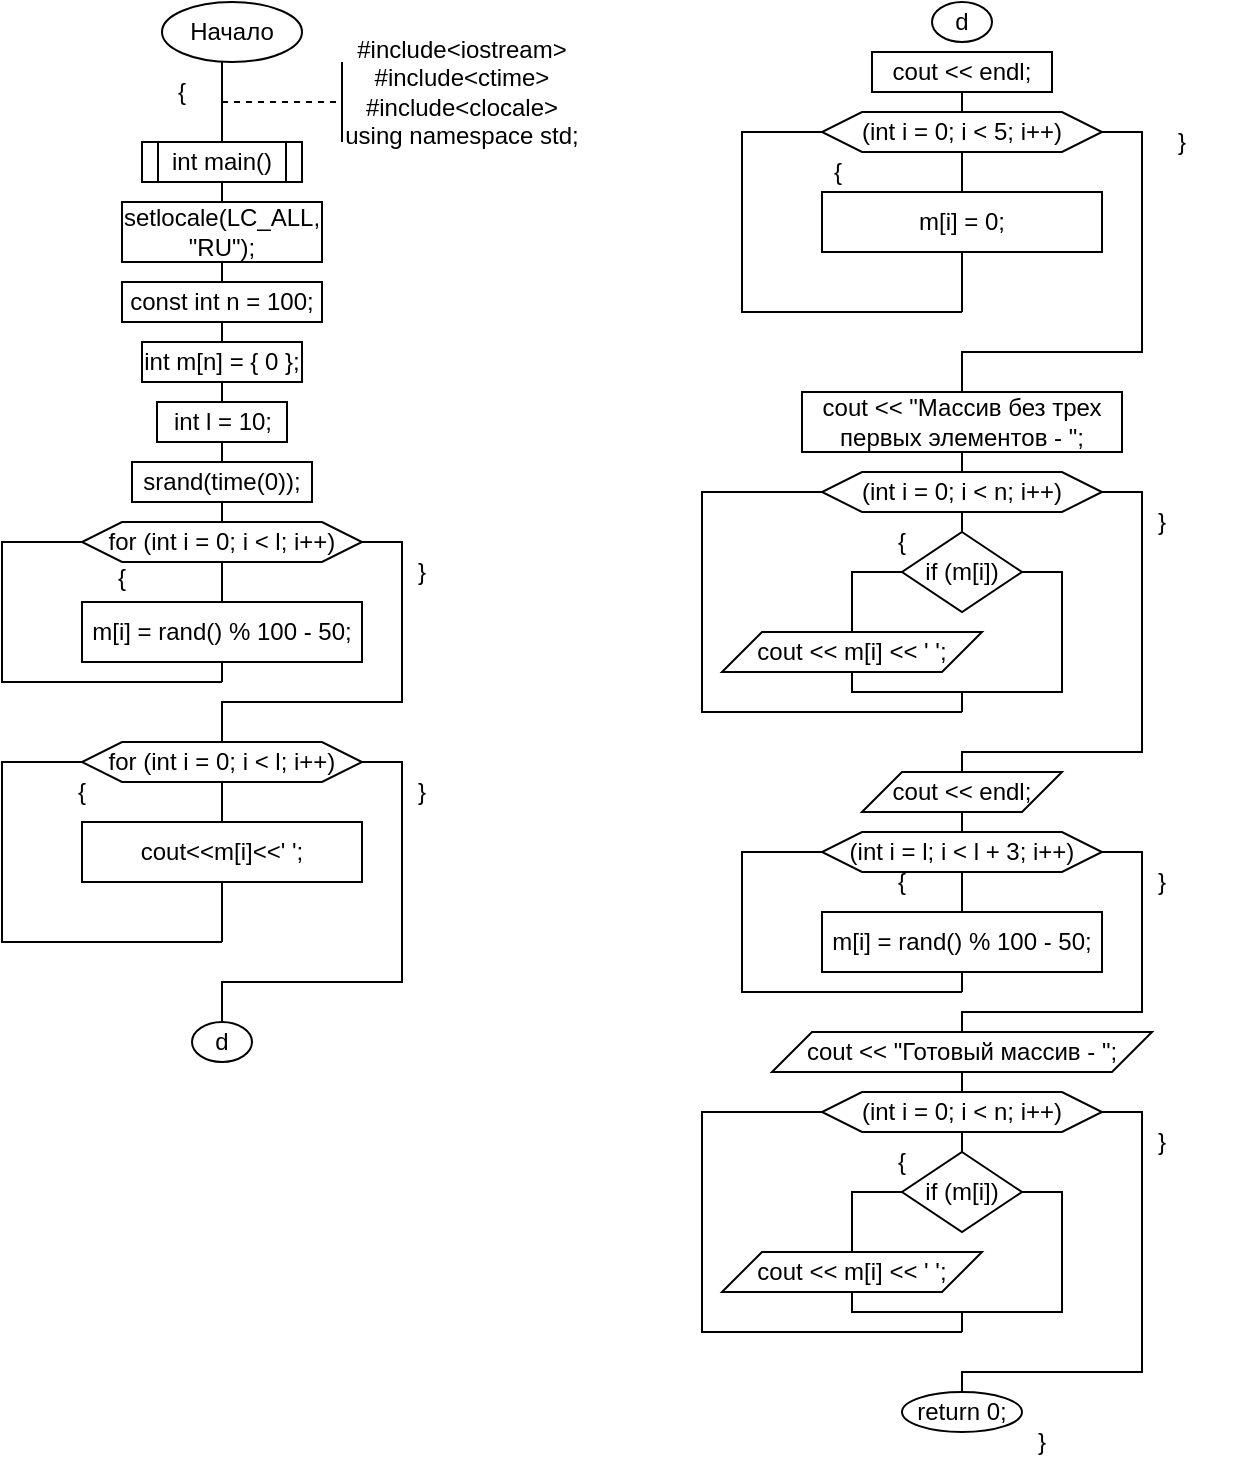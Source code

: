 <mxfile version="24.7.17">
  <diagram name="Страница — 1" id="JKsmF58P-N2FvJ58btDo">
    <mxGraphModel dx="733" dy="695" grid="1" gridSize="10" guides="1" tooltips="1" connect="1" arrows="1" fold="1" page="1" pageScale="1" pageWidth="827" pageHeight="1169" math="0" shadow="0">
      <root>
        <mxCell id="0" />
        <mxCell id="1" parent="0" />
        <mxCell id="zaHKX6jYzqheSsR3hmLt-51" value="" style="endArrow=none;html=1;rounded=0;entryX=0.5;entryY=1;entryDx=0;entryDy=0;" edge="1" parent="1" target="zaHKX6jYzqheSsR3hmLt-46">
          <mxGeometry width="50" height="50" relative="1" as="geometry">
            <mxPoint x="640" y="505" as="sourcePoint" />
            <mxPoint x="670" y="375" as="targetPoint" />
          </mxGeometry>
        </mxCell>
        <mxCell id="zaHKX6jYzqheSsR3hmLt-22" value="" style="endArrow=none;html=1;rounded=0;entryX=0.5;entryY=1;entryDx=0;entryDy=0;" edge="1" parent="1" target="zaHKX6jYzqheSsR3hmLt-18">
          <mxGeometry width="50" height="50" relative="1" as="geometry">
            <mxPoint x="270" y="480" as="sourcePoint" />
            <mxPoint x="290" y="430" as="targetPoint" />
          </mxGeometry>
        </mxCell>
        <mxCell id="zaHKX6jYzqheSsR3hmLt-2" value="" style="endArrow=none;html=1;rounded=0;entryX=0.5;entryY=1;entryDx=0;entryDy=0;" edge="1" parent="1">
          <mxGeometry width="50" height="50" relative="1" as="geometry">
            <mxPoint x="270" y="350" as="sourcePoint" />
            <mxPoint x="270" y="40" as="targetPoint" />
          </mxGeometry>
        </mxCell>
        <mxCell id="zaHKX6jYzqheSsR3hmLt-1" value="Начало" style="ellipse;whiteSpace=wrap;html=1;" vertex="1" parent="1">
          <mxGeometry x="240" y="10" width="70" height="30" as="geometry" />
        </mxCell>
        <mxCell id="zaHKX6jYzqheSsR3hmLt-5" value="" style="endArrow=none;dashed=1;html=1;rounded=0;" edge="1" parent="1">
          <mxGeometry width="50" height="50" relative="1" as="geometry">
            <mxPoint x="270" y="60" as="sourcePoint" />
            <mxPoint x="330" y="60" as="targetPoint" />
          </mxGeometry>
        </mxCell>
        <mxCell id="zaHKX6jYzqheSsR3hmLt-6" value="" style="endArrow=none;html=1;rounded=0;" edge="1" parent="1">
          <mxGeometry width="50" height="50" relative="1" as="geometry">
            <mxPoint x="330" y="80" as="sourcePoint" />
            <mxPoint x="330" y="40" as="targetPoint" />
          </mxGeometry>
        </mxCell>
        <mxCell id="zaHKX6jYzqheSsR3hmLt-7" value="#include&amp;lt;iostream&amp;gt;&lt;br&gt;#include&amp;lt;ctime&amp;gt;&lt;br&gt;#include&amp;lt;clocale&amp;gt;&lt;br&gt;using namespace std;" style="text;html=1;align=center;verticalAlign=middle;whiteSpace=wrap;rounded=0;" vertex="1" parent="1">
          <mxGeometry x="280" y="40" width="220" height="30" as="geometry" />
        </mxCell>
        <mxCell id="zaHKX6jYzqheSsR3hmLt-8" value="int main()" style="shape=process;whiteSpace=wrap;html=1;backgroundOutline=1;" vertex="1" parent="1">
          <mxGeometry x="230" y="80" width="80" height="20" as="geometry" />
        </mxCell>
        <mxCell id="zaHKX6jYzqheSsR3hmLt-9" value="setlocale(LC_ALL, &quot;RU&quot;);" style="rounded=0;whiteSpace=wrap;html=1;" vertex="1" parent="1">
          <mxGeometry x="220" y="110" width="100" height="30" as="geometry" />
        </mxCell>
        <mxCell id="zaHKX6jYzqheSsR3hmLt-10" value="const int n = 100;" style="rounded=0;whiteSpace=wrap;html=1;" vertex="1" parent="1">
          <mxGeometry x="220" y="150" width="100" height="20" as="geometry" />
        </mxCell>
        <mxCell id="zaHKX6jYzqheSsR3hmLt-11" value="int m[n] = { 0 };" style="rounded=0;whiteSpace=wrap;html=1;" vertex="1" parent="1">
          <mxGeometry x="230" y="180" width="80" height="20" as="geometry" />
        </mxCell>
        <mxCell id="zaHKX6jYzqheSsR3hmLt-12" value="int l = 10;" style="rounded=0;whiteSpace=wrap;html=1;" vertex="1" parent="1">
          <mxGeometry x="237.5" y="210" width="65" height="20" as="geometry" />
        </mxCell>
        <mxCell id="zaHKX6jYzqheSsR3hmLt-13" value="srand(time(0));" style="rounded=0;whiteSpace=wrap;html=1;" vertex="1" parent="1">
          <mxGeometry x="225" y="240" width="90" height="20" as="geometry" />
        </mxCell>
        <mxCell id="zaHKX6jYzqheSsR3hmLt-14" value="for (int i = 0; i &lt; l; i++)" style="shape=hexagon;perimeter=hexagonPerimeter2;whiteSpace=wrap;html=1;fixedSize=1;" vertex="1" parent="1">
          <mxGeometry x="200" y="270" width="140" height="20" as="geometry" />
        </mxCell>
        <mxCell id="zaHKX6jYzqheSsR3hmLt-15" value="m[i] = rand() % 100 - 50;" style="rounded=0;whiteSpace=wrap;html=1;" vertex="1" parent="1">
          <mxGeometry x="200" y="310" width="140" height="30" as="geometry" />
        </mxCell>
        <mxCell id="zaHKX6jYzqheSsR3hmLt-16" value="" style="endArrow=none;html=1;rounded=0;exitX=0;exitY=0.5;exitDx=0;exitDy=0;" edge="1" parent="1" source="zaHKX6jYzqheSsR3hmLt-14">
          <mxGeometry width="50" height="50" relative="1" as="geometry">
            <mxPoint x="200" y="380" as="sourcePoint" />
            <mxPoint x="270" y="350" as="targetPoint" />
            <Array as="points">
              <mxPoint x="160" y="280" />
              <mxPoint x="160" y="350" />
            </Array>
          </mxGeometry>
        </mxCell>
        <mxCell id="zaHKX6jYzqheSsR3hmLt-17" value="" style="endArrow=none;html=1;rounded=0;entryX=1;entryY=0.5;entryDx=0;entryDy=0;exitX=0.5;exitY=0;exitDx=0;exitDy=0;" edge="1" parent="1" source="zaHKX6jYzqheSsR3hmLt-18" target="zaHKX6jYzqheSsR3hmLt-14">
          <mxGeometry width="50" height="50" relative="1" as="geometry">
            <mxPoint x="270" y="410" as="sourcePoint" />
            <mxPoint x="330" y="340" as="targetPoint" />
            <Array as="points">
              <mxPoint x="270" y="360" />
              <mxPoint x="360" y="360" />
              <mxPoint x="360" y="280" />
            </Array>
          </mxGeometry>
        </mxCell>
        <mxCell id="zaHKX6jYzqheSsR3hmLt-18" value="for (int i = 0; i &lt; l; i++)" style="shape=hexagon;perimeter=hexagonPerimeter2;whiteSpace=wrap;html=1;fixedSize=1;" vertex="1" parent="1">
          <mxGeometry x="200" y="380" width="140" height="20" as="geometry" />
        </mxCell>
        <mxCell id="zaHKX6jYzqheSsR3hmLt-19" value="cout&amp;lt;&amp;lt;m[i]&amp;lt;&amp;lt;&#39; &#39;;" style="rounded=0;whiteSpace=wrap;html=1;" vertex="1" parent="1">
          <mxGeometry x="200" y="420" width="140" height="30" as="geometry" />
        </mxCell>
        <mxCell id="zaHKX6jYzqheSsR3hmLt-20" value="" style="endArrow=none;html=1;rounded=0;exitX=0;exitY=0.5;exitDx=0;exitDy=0;" edge="1" parent="1" source="zaHKX6jYzqheSsR3hmLt-18">
          <mxGeometry width="50" height="50" relative="1" as="geometry">
            <mxPoint x="200" y="490" as="sourcePoint" />
            <mxPoint x="270" y="480" as="targetPoint" />
            <Array as="points">
              <mxPoint x="160" y="390" />
              <mxPoint x="160" y="480" />
            </Array>
          </mxGeometry>
        </mxCell>
        <mxCell id="zaHKX6jYzqheSsR3hmLt-21" value="" style="endArrow=none;html=1;rounded=0;entryX=1;entryY=0.5;entryDx=0;entryDy=0;" edge="1" parent="1" target="zaHKX6jYzqheSsR3hmLt-18">
          <mxGeometry width="50" height="50" relative="1" as="geometry">
            <mxPoint x="270" y="520" as="sourcePoint" />
            <mxPoint x="330" y="450" as="targetPoint" />
            <Array as="points">
              <mxPoint x="270" y="500" />
              <mxPoint x="360" y="500" />
              <mxPoint x="360" y="390" />
            </Array>
          </mxGeometry>
        </mxCell>
        <mxCell id="zaHKX6jYzqheSsR3hmLt-23" value="cout &lt;&lt; endl;" style="rounded=0;whiteSpace=wrap;html=1;" vertex="1" parent="1">
          <mxGeometry x="595" y="35" width="90" height="20" as="geometry" />
        </mxCell>
        <mxCell id="zaHKX6jYzqheSsR3hmLt-24" value="" style="endArrow=none;html=1;rounded=0;entryX=0.5;entryY=1;entryDx=0;entryDy=0;" edge="1" parent="1" target="zaHKX6jYzqheSsR3hmLt-25">
          <mxGeometry width="50" height="50" relative="1" as="geometry">
            <mxPoint x="640" y="165" as="sourcePoint" />
            <mxPoint x="660" y="115" as="targetPoint" />
          </mxGeometry>
        </mxCell>
        <mxCell id="zaHKX6jYzqheSsR3hmLt-25" value="(int i = 0; i &lt; 5; i++)" style="shape=hexagon;perimeter=hexagonPerimeter2;whiteSpace=wrap;html=1;fixedSize=1;" vertex="1" parent="1">
          <mxGeometry x="570" y="65" width="140" height="20" as="geometry" />
        </mxCell>
        <mxCell id="zaHKX6jYzqheSsR3hmLt-26" value="m[i] = 0;" style="rounded=0;whiteSpace=wrap;html=1;" vertex="1" parent="1">
          <mxGeometry x="570" y="105" width="140" height="30" as="geometry" />
        </mxCell>
        <mxCell id="zaHKX6jYzqheSsR3hmLt-27" value="" style="endArrow=none;html=1;rounded=0;exitX=0;exitY=0.5;exitDx=0;exitDy=0;" edge="1" parent="1" source="zaHKX6jYzqheSsR3hmLt-25">
          <mxGeometry width="50" height="50" relative="1" as="geometry">
            <mxPoint x="570" y="175" as="sourcePoint" />
            <mxPoint x="640" y="165" as="targetPoint" />
            <Array as="points">
              <mxPoint x="530" y="75" />
              <mxPoint x="530" y="165" />
            </Array>
          </mxGeometry>
        </mxCell>
        <mxCell id="zaHKX6jYzqheSsR3hmLt-28" value="" style="endArrow=none;html=1;rounded=0;entryX=1;entryY=0.5;entryDx=0;entryDy=0;" edge="1" parent="1" target="zaHKX6jYzqheSsR3hmLt-25">
          <mxGeometry width="50" height="50" relative="1" as="geometry">
            <mxPoint x="640" y="205" as="sourcePoint" />
            <mxPoint x="700" y="135" as="targetPoint" />
            <Array as="points">
              <mxPoint x="640" y="185" />
              <mxPoint x="730" y="185" />
              <mxPoint x="730" y="75" />
            </Array>
          </mxGeometry>
        </mxCell>
        <mxCell id="zaHKX6jYzqheSsR3hmLt-29" value="" style="endArrow=none;html=1;rounded=0;entryX=0.5;entryY=1;entryDx=0;entryDy=0;exitX=0.5;exitY=0;exitDx=0;exitDy=0;" edge="1" parent="1" source="zaHKX6jYzqheSsR3hmLt-25" target="zaHKX6jYzqheSsR3hmLt-23">
          <mxGeometry width="50" height="50" relative="1" as="geometry">
            <mxPoint x="640" y="5" as="sourcePoint" />
            <mxPoint x="690" y="-45" as="targetPoint" />
          </mxGeometry>
        </mxCell>
        <mxCell id="zaHKX6jYzqheSsR3hmLt-30" value="cout &lt;&lt; &quot;Массив без трех первых элементов - &quot;;" style="rounded=0;whiteSpace=wrap;html=1;" vertex="1" parent="1">
          <mxGeometry x="560" y="205" width="160" height="30" as="geometry" />
        </mxCell>
        <mxCell id="zaHKX6jYzqheSsR3hmLt-32" value="(int i = 0; i &lt; n; i++)" style="shape=hexagon;perimeter=hexagonPerimeter2;whiteSpace=wrap;html=1;fixedSize=1;" vertex="1" parent="1">
          <mxGeometry x="570" y="245" width="140" height="20" as="geometry" />
        </mxCell>
        <mxCell id="zaHKX6jYzqheSsR3hmLt-34" value="" style="endArrow=none;html=1;rounded=0;exitX=0;exitY=0.5;exitDx=0;exitDy=0;" edge="1" parent="1" source="zaHKX6jYzqheSsR3hmLt-32">
          <mxGeometry width="50" height="50" relative="1" as="geometry">
            <mxPoint x="570" y="355" as="sourcePoint" />
            <mxPoint x="640" y="365" as="targetPoint" />
            <Array as="points">
              <mxPoint x="510" y="255" />
              <mxPoint x="510" y="365" />
            </Array>
          </mxGeometry>
        </mxCell>
        <mxCell id="zaHKX6jYzqheSsR3hmLt-36" value="" style="endArrow=none;html=1;rounded=0;entryX=0.5;entryY=1;entryDx=0;entryDy=0;exitX=0.5;exitY=0;exitDx=0;exitDy=0;" edge="1" parent="1" source="zaHKX6jYzqheSsR3hmLt-32">
          <mxGeometry width="50" height="50" relative="1" as="geometry">
            <mxPoint x="640" y="185" as="sourcePoint" />
            <mxPoint x="640" y="235" as="targetPoint" />
          </mxGeometry>
        </mxCell>
        <mxCell id="zaHKX6jYzqheSsR3hmLt-37" value="if (m[i])" style="rhombus;whiteSpace=wrap;html=1;" vertex="1" parent="1">
          <mxGeometry x="610" y="275" width="60" height="40" as="geometry" />
        </mxCell>
        <mxCell id="zaHKX6jYzqheSsR3hmLt-38" value="" style="endArrow=none;html=1;rounded=0;entryX=0.5;entryY=1;entryDx=0;entryDy=0;exitX=0.5;exitY=0;exitDx=0;exitDy=0;" edge="1" parent="1" source="zaHKX6jYzqheSsR3hmLt-37" target="zaHKX6jYzqheSsR3hmLt-32">
          <mxGeometry width="50" height="50" relative="1" as="geometry">
            <mxPoint x="660" y="275" as="sourcePoint" />
            <mxPoint x="710" y="225" as="targetPoint" />
          </mxGeometry>
        </mxCell>
        <mxCell id="zaHKX6jYzqheSsR3hmLt-39" value="cout &lt;&lt; m[i] &lt;&lt; &#39; &#39;;" style="shape=parallelogram;perimeter=parallelogramPerimeter;whiteSpace=wrap;html=1;fixedSize=1;" vertex="1" parent="1">
          <mxGeometry x="520" y="325" width="130" height="20" as="geometry" />
        </mxCell>
        <mxCell id="zaHKX6jYzqheSsR3hmLt-40" value="" style="endArrow=none;html=1;rounded=0;entryX=0;entryY=0.5;entryDx=0;entryDy=0;exitX=0.5;exitY=0;exitDx=0;exitDy=0;" edge="1" parent="1" source="zaHKX6jYzqheSsR3hmLt-39" target="zaHKX6jYzqheSsR3hmLt-37">
          <mxGeometry width="50" height="50" relative="1" as="geometry">
            <mxPoint x="620" y="305" as="sourcePoint" />
            <mxPoint x="670" y="255" as="targetPoint" />
            <Array as="points">
              <mxPoint x="585" y="295" />
            </Array>
          </mxGeometry>
        </mxCell>
        <mxCell id="zaHKX6jYzqheSsR3hmLt-41" value="" style="endArrow=none;html=1;rounded=0;entryX=1;entryY=0.5;entryDx=0;entryDy=0;exitX=0.5;exitY=1;exitDx=0;exitDy=0;" edge="1" parent="1" source="zaHKX6jYzqheSsR3hmLt-39" target="zaHKX6jYzqheSsR3hmLt-37">
          <mxGeometry width="50" height="50" relative="1" as="geometry">
            <mxPoint x="640" y="355" as="sourcePoint" />
            <mxPoint x="670" y="255" as="targetPoint" />
            <Array as="points">
              <mxPoint x="585" y="355" />
              <mxPoint x="690" y="355" />
              <mxPoint x="690" y="295" />
            </Array>
          </mxGeometry>
        </mxCell>
        <mxCell id="zaHKX6jYzqheSsR3hmLt-44" value="" style="endArrow=none;html=1;rounded=0;" edge="1" parent="1">
          <mxGeometry width="50" height="50" relative="1" as="geometry">
            <mxPoint x="640" y="365" as="sourcePoint" />
            <mxPoint x="640" y="355" as="targetPoint" />
          </mxGeometry>
        </mxCell>
        <mxCell id="zaHKX6jYzqheSsR3hmLt-45" value="" style="endArrow=none;html=1;rounded=0;entryX=1;entryY=0.5;entryDx=0;entryDy=0;" edge="1" parent="1" target="zaHKX6jYzqheSsR3hmLt-32">
          <mxGeometry width="50" height="50" relative="1" as="geometry">
            <mxPoint x="640" y="395" as="sourcePoint" />
            <mxPoint x="670" y="255" as="targetPoint" />
            <Array as="points">
              <mxPoint x="640" y="385" />
              <mxPoint x="730" y="385" />
              <mxPoint x="730" y="255" />
            </Array>
          </mxGeometry>
        </mxCell>
        <mxCell id="zaHKX6jYzqheSsR3hmLt-46" value="cout &lt;&lt; endl;" style="shape=parallelogram;perimeter=parallelogramPerimeter;whiteSpace=wrap;html=1;fixedSize=1;" vertex="1" parent="1">
          <mxGeometry x="590" y="395" width="100" height="20" as="geometry" />
        </mxCell>
        <mxCell id="zaHKX6jYzqheSsR3hmLt-47" value="(int i = l; i &lt; l + 3; i++)" style="shape=hexagon;perimeter=hexagonPerimeter2;whiteSpace=wrap;html=1;fixedSize=1;" vertex="1" parent="1">
          <mxGeometry x="570" y="425" width="140" height="20" as="geometry" />
        </mxCell>
        <mxCell id="zaHKX6jYzqheSsR3hmLt-48" value="m[i] = rand() % 100 - 50;" style="rounded=0;whiteSpace=wrap;html=1;" vertex="1" parent="1">
          <mxGeometry x="570" y="465" width="140" height="30" as="geometry" />
        </mxCell>
        <mxCell id="zaHKX6jYzqheSsR3hmLt-49" value="" style="endArrow=none;html=1;rounded=0;exitX=0;exitY=0.5;exitDx=0;exitDy=0;" edge="1" parent="1" source="zaHKX6jYzqheSsR3hmLt-47">
          <mxGeometry width="50" height="50" relative="1" as="geometry">
            <mxPoint x="570" y="535" as="sourcePoint" />
            <mxPoint x="640" y="505" as="targetPoint" />
            <Array as="points">
              <mxPoint x="530" y="435" />
              <mxPoint x="530" y="505" />
            </Array>
          </mxGeometry>
        </mxCell>
        <mxCell id="zaHKX6jYzqheSsR3hmLt-50" value="" style="endArrow=none;html=1;rounded=0;entryX=1;entryY=0.5;entryDx=0;entryDy=0;exitX=0.5;exitY=0;exitDx=0;exitDy=0;" edge="1" parent="1" target="zaHKX6jYzqheSsR3hmLt-47">
          <mxGeometry width="50" height="50" relative="1" as="geometry">
            <mxPoint x="640" y="535" as="sourcePoint" />
            <mxPoint x="700" y="495" as="targetPoint" />
            <Array as="points">
              <mxPoint x="640" y="515" />
              <mxPoint x="730" y="515" />
              <mxPoint x="730" y="435" />
            </Array>
          </mxGeometry>
        </mxCell>
        <mxCell id="zaHKX6jYzqheSsR3hmLt-52" value="cout &lt;&lt; &quot;Готовый массив - &quot;;" style="shape=parallelogram;perimeter=parallelogramPerimeter;whiteSpace=wrap;html=1;fixedSize=1;" vertex="1" parent="1">
          <mxGeometry x="545" y="525" width="190" height="20" as="geometry" />
        </mxCell>
        <mxCell id="zaHKX6jYzqheSsR3hmLt-53" value="(int i = 0; i &lt; n; i++)" style="shape=hexagon;perimeter=hexagonPerimeter2;whiteSpace=wrap;html=1;fixedSize=1;" vertex="1" parent="1">
          <mxGeometry x="570" y="555" width="140" height="20" as="geometry" />
        </mxCell>
        <mxCell id="zaHKX6jYzqheSsR3hmLt-54" value="" style="endArrow=none;html=1;rounded=0;exitX=0;exitY=0.5;exitDx=0;exitDy=0;" edge="1" parent="1" source="zaHKX6jYzqheSsR3hmLt-53">
          <mxGeometry width="50" height="50" relative="1" as="geometry">
            <mxPoint x="570" y="665" as="sourcePoint" />
            <mxPoint x="640" y="675" as="targetPoint" />
            <Array as="points">
              <mxPoint x="510" y="565" />
              <mxPoint x="510" y="675" />
            </Array>
          </mxGeometry>
        </mxCell>
        <mxCell id="zaHKX6jYzqheSsR3hmLt-55" value="" style="endArrow=none;html=1;rounded=0;entryX=0.5;entryY=1;entryDx=0;entryDy=0;exitX=0.5;exitY=0;exitDx=0;exitDy=0;" edge="1" parent="1" source="zaHKX6jYzqheSsR3hmLt-53">
          <mxGeometry width="50" height="50" relative="1" as="geometry">
            <mxPoint x="640" y="495" as="sourcePoint" />
            <mxPoint x="640" y="545" as="targetPoint" />
          </mxGeometry>
        </mxCell>
        <mxCell id="zaHKX6jYzqheSsR3hmLt-56" value="if (m[i])" style="rhombus;whiteSpace=wrap;html=1;" vertex="1" parent="1">
          <mxGeometry x="610" y="585" width="60" height="40" as="geometry" />
        </mxCell>
        <mxCell id="zaHKX6jYzqheSsR3hmLt-57" value="" style="endArrow=none;html=1;rounded=0;entryX=0.5;entryY=1;entryDx=0;entryDy=0;exitX=0.5;exitY=0;exitDx=0;exitDy=0;" edge="1" parent="1" source="zaHKX6jYzqheSsR3hmLt-56" target="zaHKX6jYzqheSsR3hmLt-53">
          <mxGeometry width="50" height="50" relative="1" as="geometry">
            <mxPoint x="660" y="585" as="sourcePoint" />
            <mxPoint x="710" y="535" as="targetPoint" />
          </mxGeometry>
        </mxCell>
        <mxCell id="zaHKX6jYzqheSsR3hmLt-58" value="cout &lt;&lt; m[i] &lt;&lt; &#39; &#39;;" style="shape=parallelogram;perimeter=parallelogramPerimeter;whiteSpace=wrap;html=1;fixedSize=1;" vertex="1" parent="1">
          <mxGeometry x="520" y="635" width="130" height="20" as="geometry" />
        </mxCell>
        <mxCell id="zaHKX6jYzqheSsR3hmLt-59" value="" style="endArrow=none;html=1;rounded=0;entryX=0;entryY=0.5;entryDx=0;entryDy=0;exitX=0.5;exitY=0;exitDx=0;exitDy=0;" edge="1" parent="1" source="zaHKX6jYzqheSsR3hmLt-58" target="zaHKX6jYzqheSsR3hmLt-56">
          <mxGeometry width="50" height="50" relative="1" as="geometry">
            <mxPoint x="620" y="615" as="sourcePoint" />
            <mxPoint x="670" y="565" as="targetPoint" />
            <Array as="points">
              <mxPoint x="585" y="605" />
            </Array>
          </mxGeometry>
        </mxCell>
        <mxCell id="zaHKX6jYzqheSsR3hmLt-60" value="" style="endArrow=none;html=1;rounded=0;entryX=1;entryY=0.5;entryDx=0;entryDy=0;exitX=0.5;exitY=1;exitDx=0;exitDy=0;" edge="1" parent="1" source="zaHKX6jYzqheSsR3hmLt-58" target="zaHKX6jYzqheSsR3hmLt-56">
          <mxGeometry width="50" height="50" relative="1" as="geometry">
            <mxPoint x="640" y="665" as="sourcePoint" />
            <mxPoint x="670" y="565" as="targetPoint" />
            <Array as="points">
              <mxPoint x="585" y="665" />
              <mxPoint x="690" y="665" />
              <mxPoint x="690" y="605" />
            </Array>
          </mxGeometry>
        </mxCell>
        <mxCell id="zaHKX6jYzqheSsR3hmLt-61" value="" style="endArrow=none;html=1;rounded=0;" edge="1" parent="1">
          <mxGeometry width="50" height="50" relative="1" as="geometry">
            <mxPoint x="640" y="675" as="sourcePoint" />
            <mxPoint x="640" y="665" as="targetPoint" />
          </mxGeometry>
        </mxCell>
        <mxCell id="zaHKX6jYzqheSsR3hmLt-62" value="" style="endArrow=none;html=1;rounded=0;entryX=1;entryY=0.5;entryDx=0;entryDy=0;" edge="1" parent="1" target="zaHKX6jYzqheSsR3hmLt-53">
          <mxGeometry width="50" height="50" relative="1" as="geometry">
            <mxPoint x="640" y="705" as="sourcePoint" />
            <mxPoint x="670" y="565" as="targetPoint" />
            <Array as="points">
              <mxPoint x="640" y="695" />
              <mxPoint x="730" y="695" />
              <mxPoint x="730" y="565" />
            </Array>
          </mxGeometry>
        </mxCell>
        <mxCell id="zaHKX6jYzqheSsR3hmLt-63" value="return 0;" style="ellipse;whiteSpace=wrap;html=1;" vertex="1" parent="1">
          <mxGeometry x="610" y="705" width="60" height="20" as="geometry" />
        </mxCell>
        <mxCell id="zaHKX6jYzqheSsR3hmLt-64" value="{" style="text;html=1;align=center;verticalAlign=middle;whiteSpace=wrap;rounded=0;" vertex="1" parent="1">
          <mxGeometry x="220" y="40" width="60" height="30" as="geometry" />
        </mxCell>
        <mxCell id="zaHKX6jYzqheSsR3hmLt-65" value="}" style="text;html=1;align=center;verticalAlign=middle;whiteSpace=wrap;rounded=0;" vertex="1" parent="1">
          <mxGeometry x="650" y="715" width="60" height="30" as="geometry" />
        </mxCell>
        <mxCell id="zaHKX6jYzqheSsR3hmLt-66" value="}" style="text;html=1;align=center;verticalAlign=middle;whiteSpace=wrap;rounded=0;" vertex="1" parent="1">
          <mxGeometry x="710" y="565" width="60" height="30" as="geometry" />
        </mxCell>
        <mxCell id="zaHKX6jYzqheSsR3hmLt-67" value="{" style="text;html=1;align=center;verticalAlign=middle;whiteSpace=wrap;rounded=0;" vertex="1" parent="1">
          <mxGeometry x="580" y="575" width="60" height="30" as="geometry" />
        </mxCell>
        <mxCell id="zaHKX6jYzqheSsR3hmLt-68" value="{" style="text;html=1;align=center;verticalAlign=middle;whiteSpace=wrap;rounded=0;" vertex="1" parent="1">
          <mxGeometry x="580" y="435" width="60" height="30" as="geometry" />
        </mxCell>
        <mxCell id="zaHKX6jYzqheSsR3hmLt-69" value="}" style="text;html=1;align=center;verticalAlign=middle;whiteSpace=wrap;rounded=0;" vertex="1" parent="1">
          <mxGeometry x="710" y="435" width="60" height="30" as="geometry" />
        </mxCell>
        <mxCell id="zaHKX6jYzqheSsR3hmLt-70" value="}" style="text;html=1;align=center;verticalAlign=middle;whiteSpace=wrap;rounded=0;" vertex="1" parent="1">
          <mxGeometry x="710" y="255" width="60" height="30" as="geometry" />
        </mxCell>
        <mxCell id="zaHKX6jYzqheSsR3hmLt-71" value="{" style="text;html=1;align=center;verticalAlign=middle;whiteSpace=wrap;rounded=0;" vertex="1" parent="1">
          <mxGeometry x="580" y="265" width="60" height="30" as="geometry" />
        </mxCell>
        <mxCell id="zaHKX6jYzqheSsR3hmLt-72" value="{" style="text;html=1;align=center;verticalAlign=middle;whiteSpace=wrap;rounded=0;" vertex="1" parent="1">
          <mxGeometry x="547.5" y="80" width="60" height="30" as="geometry" />
        </mxCell>
        <mxCell id="zaHKX6jYzqheSsR3hmLt-73" value="}" style="text;html=1;align=center;verticalAlign=middle;whiteSpace=wrap;rounded=0;" vertex="1" parent="1">
          <mxGeometry x="720" y="65" width="60" height="30" as="geometry" />
        </mxCell>
        <mxCell id="zaHKX6jYzqheSsR3hmLt-74" value="}" style="text;html=1;align=center;verticalAlign=middle;whiteSpace=wrap;rounded=0;" vertex="1" parent="1">
          <mxGeometry x="340" y="390" width="60" height="30" as="geometry" />
        </mxCell>
        <mxCell id="zaHKX6jYzqheSsR3hmLt-75" value="}" style="text;html=1;align=center;verticalAlign=middle;whiteSpace=wrap;rounded=0;" vertex="1" parent="1">
          <mxGeometry x="340" y="280" width="60" height="30" as="geometry" />
        </mxCell>
        <mxCell id="zaHKX6jYzqheSsR3hmLt-76" value="{" style="text;html=1;align=center;verticalAlign=middle;whiteSpace=wrap;rounded=0;" vertex="1" parent="1">
          <mxGeometry x="170" y="390" width="60" height="30" as="geometry" />
        </mxCell>
        <mxCell id="zaHKX6jYzqheSsR3hmLt-77" value="{" style="text;html=1;align=center;verticalAlign=middle;whiteSpace=wrap;rounded=0;" vertex="1" parent="1">
          <mxGeometry x="190" y="255" width="60" height="85" as="geometry" />
        </mxCell>
        <mxCell id="zaHKX6jYzqheSsR3hmLt-78" value="d" style="ellipse;whiteSpace=wrap;html=1;" vertex="1" parent="1">
          <mxGeometry x="255" y="520" width="30" height="20" as="geometry" />
        </mxCell>
        <mxCell id="zaHKX6jYzqheSsR3hmLt-79" value="d" style="ellipse;whiteSpace=wrap;html=1;" vertex="1" parent="1">
          <mxGeometry x="625" y="10" width="30" height="20" as="geometry" />
        </mxCell>
      </root>
    </mxGraphModel>
  </diagram>
</mxfile>
